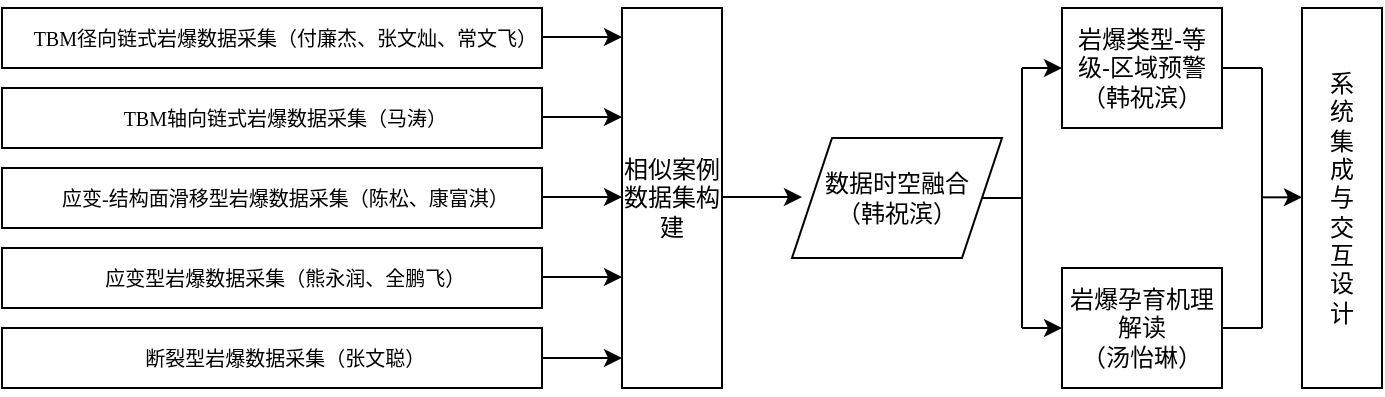 <mxfile version="28.1.2">
  <diagram name="第 1 页" id="AsR8_wi1bpKjrC80z_sh">
    <mxGraphModel dx="813" dy="559" grid="1" gridSize="10" guides="1" tooltips="1" connect="1" arrows="1" fold="1" page="1" pageScale="1" pageWidth="827" pageHeight="1169" math="0" shadow="0">
      <root>
        <mxCell id="0" />
        <mxCell id="1" parent="0" />
        <mxCell id="B0jpazfzFXSb2_P1Gp61-1" value="相似案例数据集构建" style="rounded=0;whiteSpace=wrap;html=1;" parent="1" vertex="1">
          <mxGeometry x="390" y="240" width="50" height="190" as="geometry" />
        </mxCell>
        <mxCell id="B0jpazfzFXSb2_P1Gp61-2" value="&lt;p style=&quot;margin: 0pt 0pt 0.0pt; text-indent: 10pt; text-align: justify; line-height: 28pt; font-family: &amp;quot;Times New Roman&amp;quot;;&quot; class=&quot;MsoNormal&quot;&gt;&lt;font style=&quot;font-size: 10px;&quot;&gt;&lt;font&gt;&lt;font&gt;&lt;span style=&quot;font-family: 仿宋_GB2312;&quot;&gt;&lt;font face=&quot;Times New Roman&quot;&gt;TBM&lt;/font&gt;&lt;font face=&quot;仿宋_GB2312&quot;&gt;径向链式&lt;/font&gt;&lt;/span&gt;&lt;/font&gt;&lt;span style=&quot;text-indent: 10pt; font-family: 仿宋_GB2312;&quot;&gt;&lt;font face=&quot;仿宋_GB2312&quot;&gt;岩爆&lt;/font&gt;&lt;/span&gt;&lt;span style=&quot;text-indent: 10pt; font-family: 仿宋_GB2312;&quot;&gt;&lt;font face=&quot;仿宋_GB2312&quot;&gt;数据采集（&lt;/font&gt;&lt;/span&gt;&lt;/font&gt;&lt;span style=&quot;font-family: 仿宋_GB2312; text-indent: 10pt;&quot;&gt;付廉杰、张文灿、常文飞）&lt;/span&gt;&lt;/font&gt;&lt;/p&gt;" style="rounded=0;whiteSpace=wrap;html=1;" parent="1" vertex="1">
          <mxGeometry x="80" y="240" width="270" height="30" as="geometry" />
        </mxCell>
        <mxCell id="B0jpazfzFXSb2_P1Gp61-3" value="&lt;p style=&quot;margin: 0pt 0pt 0.0pt; text-indent: 10pt; text-align: justify; line-height: 28pt; font-family: &amp;quot;Times New Roman&amp;quot;;&quot; class=&quot;MsoNormal&quot;&gt;&lt;font style=&quot;font-size: 10px;&quot;&gt;&lt;font&gt;&lt;font&gt;&lt;span style=&quot;font-family: 仿宋_GB2312;&quot;&gt;&lt;font face=&quot;Times New Roman&quot;&gt;TBM轴&lt;/font&gt;&lt;font face=&quot;仿宋_GB2312&quot;&gt;向链式&lt;/font&gt;&lt;/span&gt;&lt;/font&gt;&lt;span style=&quot;text-indent: 10pt; font-family: 仿宋_GB2312;&quot;&gt;&lt;font face=&quot;仿宋_GB2312&quot;&gt;岩爆&lt;/font&gt;&lt;/span&gt;&lt;span style=&quot;text-indent: 10pt; font-family: 仿宋_GB2312;&quot;&gt;&lt;font face=&quot;仿宋_GB2312&quot;&gt;数据采集（马涛&lt;/font&gt;&lt;/span&gt;&lt;/font&gt;&lt;span style=&quot;font-family: 仿宋_GB2312; text-indent: 10pt;&quot;&gt;）&lt;/span&gt;&lt;/font&gt;&lt;/p&gt;" style="rounded=0;whiteSpace=wrap;html=1;" parent="1" vertex="1">
          <mxGeometry x="80" y="280" width="270" height="30" as="geometry" />
        </mxCell>
        <mxCell id="B0jpazfzFXSb2_P1Gp61-4" value="&lt;p style=&quot;margin: 0pt 0pt 0.0pt; text-indent: 10pt; text-align: justify; line-height: 28pt; font-family: &amp;quot;Times New Roman&amp;quot;;&quot; class=&quot;MsoNormal&quot;&gt;&lt;font style=&quot;font-size: 10px;&quot;&gt;&lt;span style=&quot;font-family: 仿宋_GB2312;&quot;&gt;&lt;font face=&quot;仿宋_GB2312&quot;&gt;应变&lt;/font&gt;&lt;font face=&quot;Times New Roman&quot;&gt;-&lt;/font&gt;&lt;font face=&quot;仿宋_GB2312&quot;&gt;结构面滑移型岩爆&lt;/font&gt;&lt;/span&gt;&lt;span style=&quot;font-family: 仿宋_GB2312;&quot;&gt;&lt;font face=&quot;仿宋_GB2312&quot;&gt;数据采集（&lt;/font&gt;&lt;/span&gt;&lt;span style=&quot;font-family: 仿宋_GB2312; text-indent: 10pt;&quot;&gt;陈松、康富淇）&lt;/span&gt;&lt;/font&gt;&lt;/p&gt;" style="rounded=0;whiteSpace=wrap;html=1;" parent="1" vertex="1">
          <mxGeometry x="80" y="320" width="270" height="30" as="geometry" />
        </mxCell>
        <mxCell id="B0jpazfzFXSb2_P1Gp61-5" value="&lt;p style=&quot;margin: 0pt 0pt 0.0pt; text-indent: 10pt; text-align: justify; line-height: 28pt; font-family: &amp;quot;Times New Roman&amp;quot;;&quot; class=&quot;MsoNormal&quot;&gt;&lt;font style=&quot;font-size: 10px;&quot;&gt;&lt;span style=&quot;font-family: 仿宋_GB2312;&quot;&gt;&lt;font face=&quot;仿宋_GB2312&quot;&gt;应变型岩爆&lt;/font&gt;&lt;/span&gt;&lt;span style=&quot;font-family: 仿宋_GB2312;&quot;&gt;&lt;font face=&quot;仿宋_GB2312&quot;&gt;数据采集（&lt;/font&gt;&lt;/span&gt;&lt;span style=&quot;font-family: 仿宋_GB2312; text-indent: 10pt;&quot;&gt;熊永润、全鹏飞）&lt;/span&gt;&lt;/font&gt;&lt;/p&gt;" style="rounded=0;whiteSpace=wrap;html=1;" parent="1" vertex="1">
          <mxGeometry x="80" y="360" width="270" height="30" as="geometry" />
        </mxCell>
        <mxCell id="B0jpazfzFXSb2_P1Gp61-6" value="&lt;p style=&quot;margin: 0pt 0pt 0.0pt; text-indent: 10pt; text-align: justify; line-height: 28pt; font-family: &amp;quot;Times New Roman&amp;quot;;&quot; class=&quot;MsoNormal&quot;&gt;&lt;font style=&quot;font-size: 10px;&quot;&gt;&lt;span style=&quot;font-family: 仿宋_GB2312;&quot;&gt;&lt;font face=&quot;仿宋_GB2312&quot;&gt;断裂型岩爆&lt;/font&gt;&lt;/span&gt;&lt;span style=&quot;font-family: 仿宋_GB2312;&quot;&gt;&lt;font face=&quot;仿宋_GB2312&quot;&gt;数据采集（&lt;/font&gt;&lt;/span&gt;&lt;span style=&quot;font-family: 仿宋_GB2312; text-indent: 10pt;&quot;&gt;张文聪）&lt;/span&gt;&lt;/font&gt;&lt;/p&gt;" style="rounded=0;whiteSpace=wrap;html=1;" parent="1" vertex="1">
          <mxGeometry x="80" y="400" width="270" height="30" as="geometry" />
        </mxCell>
        <mxCell id="B0jpazfzFXSb2_P1Gp61-8" value="" style="endArrow=classic;html=1;rounded=0;exitX=1;exitY=0.5;exitDx=0;exitDy=0;" parent="1" source="B0jpazfzFXSb2_P1Gp61-6" edge="1">
          <mxGeometry width="50" height="50" relative="1" as="geometry">
            <mxPoint x="360" y="420" as="sourcePoint" />
            <mxPoint x="390" y="415" as="targetPoint" />
          </mxGeometry>
        </mxCell>
        <mxCell id="B0jpazfzFXSb2_P1Gp61-9" value="" style="endArrow=classic;html=1;rounded=0;exitX=1;exitY=0.5;exitDx=0;exitDy=0;" parent="1" edge="1">
          <mxGeometry width="50" height="50" relative="1" as="geometry">
            <mxPoint x="350" y="374.5" as="sourcePoint" />
            <mxPoint x="390" y="374.5" as="targetPoint" />
          </mxGeometry>
        </mxCell>
        <mxCell id="B0jpazfzFXSb2_P1Gp61-10" value="" style="endArrow=classic;html=1;rounded=0;exitX=1;exitY=0.5;exitDx=0;exitDy=0;" parent="1" edge="1">
          <mxGeometry width="50" height="50" relative="1" as="geometry">
            <mxPoint x="350" y="334.5" as="sourcePoint" />
            <mxPoint x="390" y="334.5" as="targetPoint" />
          </mxGeometry>
        </mxCell>
        <mxCell id="B0jpazfzFXSb2_P1Gp61-11" value="" style="endArrow=classic;html=1;rounded=0;exitX=1;exitY=0.5;exitDx=0;exitDy=0;" parent="1" edge="1">
          <mxGeometry width="50" height="50" relative="1" as="geometry">
            <mxPoint x="350" y="294.5" as="sourcePoint" />
            <mxPoint x="390" y="294.5" as="targetPoint" />
          </mxGeometry>
        </mxCell>
        <mxCell id="B0jpazfzFXSb2_P1Gp61-12" value="" style="endArrow=classic;html=1;rounded=0;exitX=1;exitY=0.5;exitDx=0;exitDy=0;" parent="1" edge="1">
          <mxGeometry width="50" height="50" relative="1" as="geometry">
            <mxPoint x="350" y="254.5" as="sourcePoint" />
            <mxPoint x="390" y="254.5" as="targetPoint" />
          </mxGeometry>
        </mxCell>
        <mxCell id="e863h8dpBGmLFu_C36_v-1" value="数据时空融合&lt;div&gt;（韩祝滨）&lt;/div&gt;" style="shape=parallelogram;perimeter=parallelogramPerimeter;whiteSpace=wrap;html=1;fixedSize=1;" vertex="1" parent="1">
          <mxGeometry x="475" y="305" width="105" height="60" as="geometry" />
        </mxCell>
        <mxCell id="e863h8dpBGmLFu_C36_v-2" value="" style="endArrow=classic;html=1;rounded=0;exitX=1;exitY=0.5;exitDx=0;exitDy=0;" edge="1" parent="1">
          <mxGeometry width="50" height="50" relative="1" as="geometry">
            <mxPoint x="440" y="334.5" as="sourcePoint" />
            <mxPoint x="480" y="334.5" as="targetPoint" />
          </mxGeometry>
        </mxCell>
        <mxCell id="e863h8dpBGmLFu_C36_v-3" value="岩爆类型-等级-区域预警&lt;div&gt;（韩祝滨）&lt;/div&gt;" style="rounded=0;whiteSpace=wrap;html=1;" vertex="1" parent="1">
          <mxGeometry x="610" y="240" width="80" height="60" as="geometry" />
        </mxCell>
        <mxCell id="e863h8dpBGmLFu_C36_v-4" value="岩爆孕育机理解读&lt;div&gt;（汤怡琳）&lt;/div&gt;" style="rounded=0;whiteSpace=wrap;html=1;" vertex="1" parent="1">
          <mxGeometry x="610" y="370" width="80" height="60" as="geometry" />
        </mxCell>
        <mxCell id="e863h8dpBGmLFu_C36_v-5" value="" style="endArrow=classic;html=1;rounded=0;entryX=0;entryY=0.5;entryDx=0;entryDy=0;" edge="1" parent="1" target="e863h8dpBGmLFu_C36_v-3">
          <mxGeometry width="50" height="50" relative="1" as="geometry">
            <mxPoint x="590" y="270" as="sourcePoint" />
            <mxPoint x="490" y="330" as="targetPoint" />
          </mxGeometry>
        </mxCell>
        <mxCell id="e863h8dpBGmLFu_C36_v-6" value="" style="endArrow=classic;html=1;rounded=0;entryX=0;entryY=0.5;entryDx=0;entryDy=0;" edge="1" parent="1">
          <mxGeometry width="50" height="50" relative="1" as="geometry">
            <mxPoint x="590" y="400" as="sourcePoint" />
            <mxPoint x="610" y="400" as="targetPoint" />
          </mxGeometry>
        </mxCell>
        <mxCell id="e863h8dpBGmLFu_C36_v-7" value="" style="endArrow=none;html=1;rounded=0;" edge="1" parent="1">
          <mxGeometry width="50" height="50" relative="1" as="geometry">
            <mxPoint x="590" y="400" as="sourcePoint" />
            <mxPoint x="590" y="270" as="targetPoint" />
          </mxGeometry>
        </mxCell>
        <mxCell id="e863h8dpBGmLFu_C36_v-8" value="" style="endArrow=none;html=1;rounded=0;exitX=1;exitY=0.5;exitDx=0;exitDy=0;" edge="1" parent="1" source="e863h8dpBGmLFu_C36_v-1">
          <mxGeometry width="50" height="50" relative="1" as="geometry">
            <mxPoint x="450" y="380" as="sourcePoint" />
            <mxPoint x="590" y="335" as="targetPoint" />
          </mxGeometry>
        </mxCell>
        <mxCell id="e863h8dpBGmLFu_C36_v-9" value="系&lt;div&gt;统&lt;/div&gt;&lt;div&gt;集&lt;/div&gt;&lt;div&gt;成&lt;/div&gt;&lt;div&gt;与&lt;/div&gt;&lt;div&gt;交&lt;/div&gt;&lt;div&gt;互&lt;/div&gt;&lt;div&gt;设&lt;/div&gt;&lt;div&gt;计&lt;/div&gt;" style="rounded=0;whiteSpace=wrap;html=1;" vertex="1" parent="1">
          <mxGeometry x="730" y="240" width="40" height="190" as="geometry" />
        </mxCell>
        <mxCell id="e863h8dpBGmLFu_C36_v-17" value="" style="endArrow=none;html=1;rounded=0;" edge="1" parent="1">
          <mxGeometry width="50" height="50" relative="1" as="geometry">
            <mxPoint x="710" y="400" as="sourcePoint" />
            <mxPoint x="710" y="270" as="targetPoint" />
          </mxGeometry>
        </mxCell>
        <mxCell id="e863h8dpBGmLFu_C36_v-20" value="" style="endArrow=none;html=1;rounded=0;entryX=1;entryY=0.5;entryDx=0;entryDy=0;" edge="1" parent="1" target="e863h8dpBGmLFu_C36_v-3">
          <mxGeometry width="50" height="50" relative="1" as="geometry">
            <mxPoint x="710" y="270" as="sourcePoint" />
            <mxPoint x="530" y="330" as="targetPoint" />
          </mxGeometry>
        </mxCell>
        <mxCell id="e863h8dpBGmLFu_C36_v-21" value="" style="endArrow=none;html=1;rounded=0;entryX=1;entryY=0.5;entryDx=0;entryDy=0;" edge="1" parent="1" target="e863h8dpBGmLFu_C36_v-4">
          <mxGeometry width="50" height="50" relative="1" as="geometry">
            <mxPoint x="710" y="400" as="sourcePoint" />
            <mxPoint x="700" y="280" as="targetPoint" />
          </mxGeometry>
        </mxCell>
        <mxCell id="e863h8dpBGmLFu_C36_v-22" value="" style="endArrow=classic;html=1;rounded=0;entryX=0;entryY=0.5;entryDx=0;entryDy=0;" edge="1" parent="1">
          <mxGeometry width="50" height="50" relative="1" as="geometry">
            <mxPoint x="710" y="334.66" as="sourcePoint" />
            <mxPoint x="730" y="334.66" as="targetPoint" />
          </mxGeometry>
        </mxCell>
      </root>
    </mxGraphModel>
  </diagram>
</mxfile>
